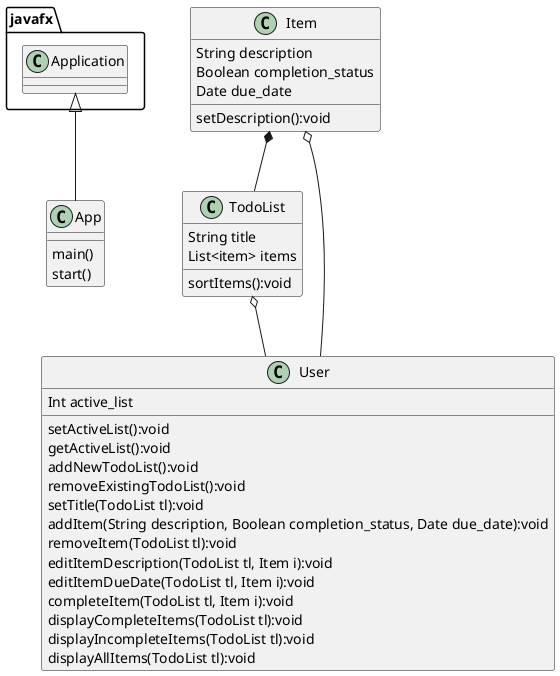 @startuml
'https://plantuml.com/class-diagram
class App{
    main()
    start()
}

class TodoList {
    String title
    List<item> items
    sortItems():void
}
class Item {
    String description
    Boolean completion_status
    Date due_date
    setDescription():void
}
class User {
    Int active_list
    setActiveList():void
    getActiveList():void
    addNewTodoList():void
    removeExistingTodoList():void
    setTitle(TodoList tl):void
    addItem(String description, Boolean completion_status, Date due_date):void
    removeItem(TodoList tl):void
    editItemDescription(TodoList tl, Item i):void
    editItemDueDate(TodoList tl, Item i):void
    completeItem(TodoList tl, Item i):void
    displayCompleteItems(TodoList tl):void
    displayIncompleteItems(TodoList tl):void
    displayAllItems(TodoList tl):void
}

javafx.Application <|-- App

Item o-- User
TodoList o-- User
Item *-- TodoList

@enduml